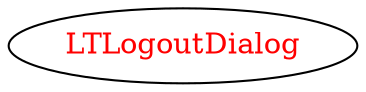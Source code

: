 digraph dependencyGraph {
 concentrate=true;
 ranksep="2.0";
 rankdir="LR"; 
 splines="ortho";
"LTLogoutDialog" [fontcolor="red"];
}
